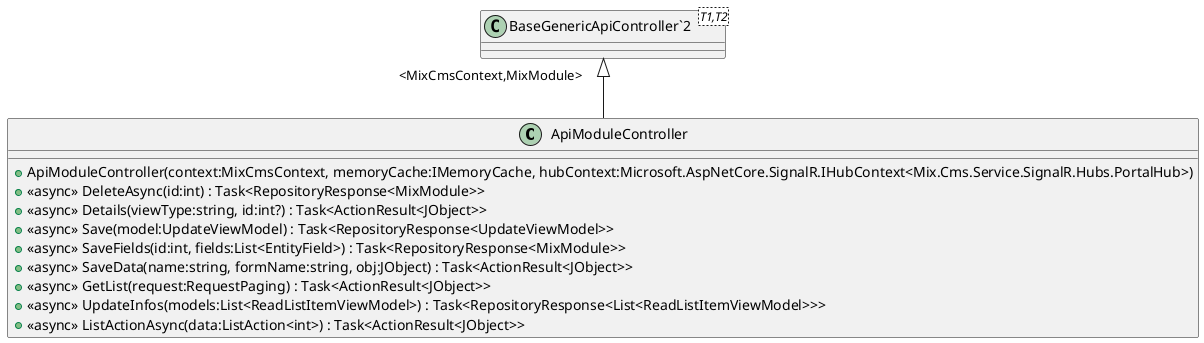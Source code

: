 @startuml
class ApiModuleController {
    + ApiModuleController(context:MixCmsContext, memoryCache:IMemoryCache, hubContext:Microsoft.AspNetCore.SignalR.IHubContext<Mix.Cms.Service.SignalR.Hubs.PortalHub>)
    + <<async>> DeleteAsync(id:int) : Task<RepositoryResponse<MixModule>>
    + <<async>> Details(viewType:string, id:int?) : Task<ActionResult<JObject>>
    + <<async>> Save(model:UpdateViewModel) : Task<RepositoryResponse<UpdateViewModel>>
    + <<async>> SaveFields(id:int, fields:List<EntityField>) : Task<RepositoryResponse<MixModule>>
    + <<async>> SaveData(name:string, formName:string, obj:JObject) : Task<ActionResult<JObject>>
    + <<async>> GetList(request:RequestPaging) : Task<ActionResult<JObject>>
    + <<async>> UpdateInfos(models:List<ReadListItemViewModel>) : Task<RepositoryResponse<List<ReadListItemViewModel>>>
    + <<async>> ListActionAsync(data:ListAction<int>) : Task<ActionResult<JObject>>
}
class "BaseGenericApiController`2"<T1,T2> {
}
"BaseGenericApiController`2" "<MixCmsContext,MixModule>" <|-- ApiModuleController
@enduml
